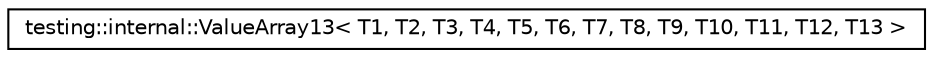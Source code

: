 digraph G
{
  edge [fontname="Helvetica",fontsize="10",labelfontname="Helvetica",labelfontsize="10"];
  node [fontname="Helvetica",fontsize="10",shape=record];
  rankdir="LR";
  Node1 [label="testing::internal::ValueArray13\< T1, T2, T3, T4, T5, T6, T7, T8, T9, T10, T11, T12, T13 \>",height=0.2,width=0.4,color="black", fillcolor="white", style="filled",URL="$classtesting_1_1internal_1_1ValueArray13.html"];
}
